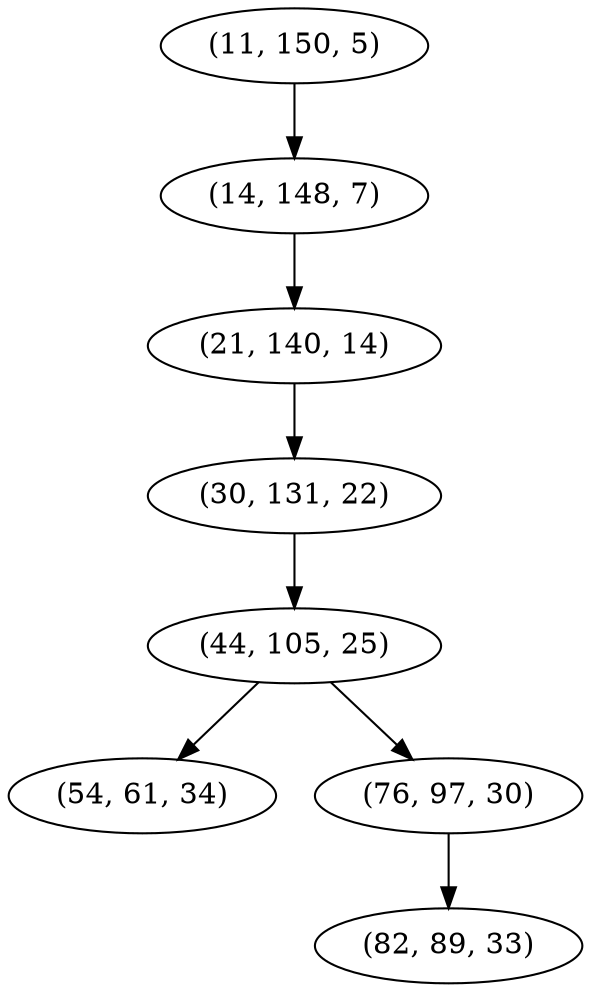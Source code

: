 digraph tree {
    "(11, 150, 5)";
    "(14, 148, 7)";
    "(21, 140, 14)";
    "(30, 131, 22)";
    "(44, 105, 25)";
    "(54, 61, 34)";
    "(76, 97, 30)";
    "(82, 89, 33)";
    "(11, 150, 5)" -> "(14, 148, 7)";
    "(14, 148, 7)" -> "(21, 140, 14)";
    "(21, 140, 14)" -> "(30, 131, 22)";
    "(30, 131, 22)" -> "(44, 105, 25)";
    "(44, 105, 25)" -> "(54, 61, 34)";
    "(44, 105, 25)" -> "(76, 97, 30)";
    "(76, 97, 30)" -> "(82, 89, 33)";
}
